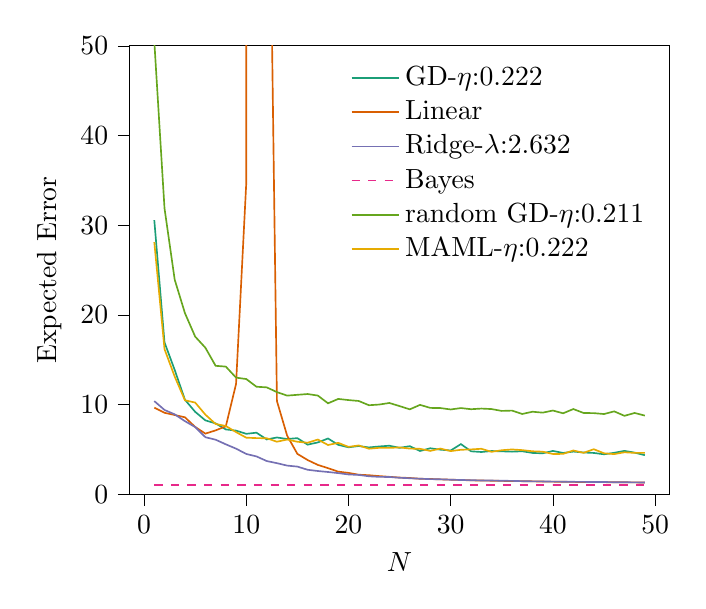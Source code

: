 % This file was created with tikzplotlib v0.10.1.
\begin{tikzpicture}

\definecolor{chocolate217952}{RGB}{217,95,2}
\definecolor{darkcyan27158119}{RGB}{27,158,119}
\definecolor{darkgoldenrod16611829}{RGB}{166,118,29}
\definecolor{darkgray176}{RGB}{176,176,176}
\definecolor{deeppink23141138}{RGB}{231,41,138}
\definecolor{lightslategray117112179}{RGB}{117,112,179}
\definecolor{olivedrab10216630}{RGB}{102,166,30}
\definecolor{orange2301712}{RGB}{230,171,2}

\begin{axis}[
legend cell align={left},
legend style={fill opacity=0.8, draw opacity=1, text opacity=1, draw=none},
tick align=outside,
tick pos=left,
x grid style={darkgray176},
xlabel={\(\displaystyle N\)},
xmin=-1.4, xmax=51.4,
xtick style={color=black},
y grid style={darkgray176},
ylabel={Expected Error},
ymin=0.0, ymax=50.0,
ytick style={color=black}
]
\addplot [semithick, darkcyan27158119]
table {%
1 30.554
2 16.924
3 13.839
4 10.525
5 9.177
6 8.224
7 7.888
8 7.214
9 7.084
10 6.725
11 6.851
12 6.098
13 6.317
14 6.147
15 6.243
16 5.516
17 5.765
18 6.205
19 5.494
20 5.221
21 5.363
22 5.207
23 5.316
24 5.399
25 5.163
26 5.347
27 4.808
28 5.115
29 4.956
30 4.866
31 5.578
32 4.773
33 4.697
34 4.806
35 4.773
36 4.734
37 4.782
38 4.593
39 4.551
40 4.817
41 4.591
42 4.744
43 4.641
44 4.592
45 4.442
46 4.608
47 4.822
48 4.628
49 4.343
};
\addlegendentry{GD-$\eta$:0.222}
\addplot [semithick, chocolate217952]
table {%
1 9.64
2 9.069
3 8.822
4 8.567
5 7.493
6 6.748
7 7.108
8 7.561
9 12.284
10 34.734
11 4966.912
12 94.059
13 10.376
14 6.517
15 4.489
16 3.802
17 3.258
18 2.898
19 2.506
20 2.369
21 2.165
22 2.108
23 2.011
24 1.929
25 1.847
26 1.799
27 1.714
28 1.689
29 1.646
30 1.612
31 1.575
32 1.535
33 1.515
34 1.497
35 1.477
36 1.454
37 1.443
38 1.426
39 1.4
40 1.39
41 1.377
42 1.362
43 1.355
44 1.342
45 1.336
46 1.321
47 1.32
48 1.306
49 1.3
};
\addlegendentry{Linear}
\addplot [semithick, lightslategray117112179]
table {%
1 10.375
2 9.388
3 8.898
4 8.138
5 7.478
6 6.347
7 6.07
8 5.553
9 5.072
10 4.479
11 4.204
12 3.69
13 3.452
14 3.181
15 3.07
16 2.716
17 2.577
18 2.467
19 2.342
20 2.194
21 2.14
22 1.99
23 1.925
24 1.912
25 1.825
26 1.771
27 1.716
28 1.674
29 1.653
30 1.604
31 1.575
32 1.552
33 1.524
34 1.514
35 1.491
36 1.477
37 1.445
38 1.422
39 1.416
40 1.394
41 1.387
42 1.372
43 1.364
44 1.349
45 1.351
46 1.329
47 1.324
48 1.309
49 1.298
};
\addlegendentry{Ridge-$\lambda$:2.632}
\addplot [semithick, deeppink23141138, dashed]
table {%
1 1.0
2 1.0
3 1.0
4 1.0
5 1.0
6 1.0
7 1.0
8 1.0
9 1.0
10 1.0
11 1.0
12 1.0
13 1.0
14 1.0
15 1.0
16 1.0
17 1.0
18 1.0
19 1.0
20 1.0
21 1.0
22 1.0
23 1.0
24 1.0
25 1.0
26 1.0
27 1.0
28 1.0
29 1.0
30 1.0
31 1.0
32 1.0
33 1.0
34 1.0
35 1.0
36 1.0
37 1.0
38 1.0
39 1.0
40 1.0
41 1.0
42 1.0
43 1.0
44 1.0
45 1.0
46 1.0
47 1.0
48 1.0
49 1.0
};
\addlegendentry{Bayes}
\addplot [semithick, olivedrab10216630]
table {%
1 50.519
2 31.867
3 23.907
4 20.182
5 17.567
6 16.323
7 14.31
8 14.221
9 12.991
10 12.834
11 11.976
12 11.907
13 11.377
14 10.986
15 11.076
16 11.163
17 10.992
18 10.128
19 10.617
20 10.489
21 10.388
22 9.915
23 9.989
24 10.165
25 9.817
26 9.455
27 9.955
28 9.617
29 9.598
30 9.442
31 9.597
32 9.47
33 9.541
34 9.486
35 9.279
36 9.315
37 8.939
38 9.189
39 9.087
40 9.321
41 9.015
42 9.488
43 9.05
44 9.032
45 8.932
46 9.229
47 8.732
48 9.051
49 8.758
};
\addlegendentry{random GD-$\eta$:0.211}
\addplot [semithick, orange2301712]
table {%
1 28.108
2 16.173
3 13.101
4 10.466
5 10.211
6 8.864
7 7.824
8 7.597
9 6.916
10 6.294
11 6.247
12 6.232
13 5.845
14 6.087
15 5.84
16 5.732
17 6.087
18 5.477
19 5.718
20 5.269
21 5.431
22 5.063
23 5.162
24 5.155
25 5.211
26 5.076
27 5.052
28 4.819
29 5.082
30 4.8
31 4.944
32 4.987
33 5.057
34 4.717
35 4.896
36 4.984
37 4.906
38 4.779
39 4.732
40 4.478
41 4.486
42 4.867
43 4.606
44 5.009
45 4.554
46 4.463
47 4.666
48 4.597
49 4.602
};
\addlegendentry{MAML-$\eta$:0.222}

\end{axis}

\end{tikzpicture}

